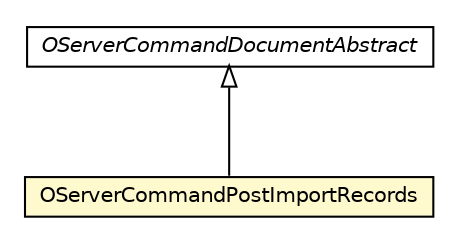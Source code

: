 #!/usr/local/bin/dot
#
# Class diagram 
# Generated by UMLGraph version R5_6-24-gf6e263 (http://www.umlgraph.org/)
#

digraph G {
	edge [fontname="Helvetica",fontsize=10,labelfontname="Helvetica",labelfontsize=10];
	node [fontname="Helvetica",fontsize=10,shape=plaintext];
	nodesep=0.25;
	ranksep=0.5;
	// com.orientechnologies.orient.server.network.protocol.http.command.OServerCommandDocumentAbstract
	c6588973 [label=<<table title="com.orientechnologies.orient.server.network.protocol.http.command.OServerCommandDocumentAbstract" border="0" cellborder="1" cellspacing="0" cellpadding="2" port="p" href="../OServerCommandDocumentAbstract.html">
		<tr><td><table border="0" cellspacing="0" cellpadding="1">
<tr><td align="center" balign="center"><font face="Helvetica-Oblique"> OServerCommandDocumentAbstract </font></td></tr>
		</table></td></tr>
		</table>>, URL="../OServerCommandDocumentAbstract.html", fontname="Helvetica", fontcolor="black", fontsize=10.0];
	// com.orientechnologies.orient.server.network.protocol.http.command.post.OServerCommandPostImportRecords
	c6589001 [label=<<table title="com.orientechnologies.orient.server.network.protocol.http.command.post.OServerCommandPostImportRecords" border="0" cellborder="1" cellspacing="0" cellpadding="2" port="p" bgcolor="lemonChiffon" href="./OServerCommandPostImportRecords.html">
		<tr><td><table border="0" cellspacing="0" cellpadding="1">
<tr><td align="center" balign="center"> OServerCommandPostImportRecords </td></tr>
		</table></td></tr>
		</table>>, URL="./OServerCommandPostImportRecords.html", fontname="Helvetica", fontcolor="black", fontsize=10.0];
	//com.orientechnologies.orient.server.network.protocol.http.command.post.OServerCommandPostImportRecords extends com.orientechnologies.orient.server.network.protocol.http.command.OServerCommandDocumentAbstract
	c6588973:p -> c6589001:p [dir=back,arrowtail=empty];
}

